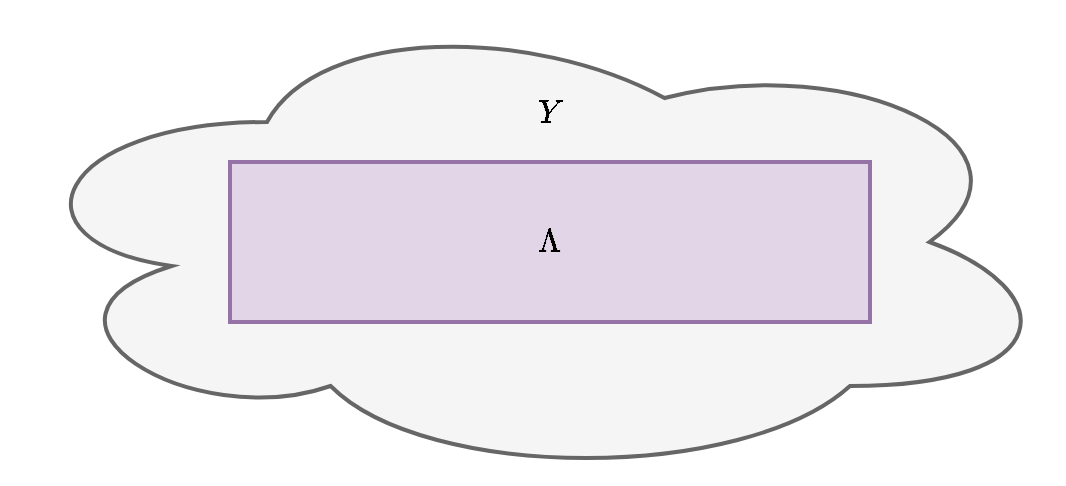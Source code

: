 <mxfile version="21.2.8" type="device">
  <diagram name="Page-1" id="xlzOW240HNQxo9FXsOTP">
    <mxGraphModel dx="954" dy="604" grid="1" gridSize="10" guides="1" tooltips="1" connect="1" arrows="1" fold="1" page="1" pageScale="1" pageWidth="827" pageHeight="1169" math="1" shadow="0">
      <root>
        <mxCell id="0" />
        <mxCell id="1" parent="0" />
        <mxCell id="XXmutrHDOnngH18tbNGO-2" value="" style="ellipse;shape=cloud;whiteSpace=wrap;html=1;fillColor=#f5f5f5;fontColor=#333333;strokeColor=#666666;strokeWidth=2;" parent="1" vertex="1">
          <mxGeometry x="140" y="240" width="530" height="240" as="geometry" />
        </mxCell>
        <mxCell id="XXmutrHDOnngH18tbNGO-5" value="&lt;font style=&quot;font-size: 14px;&quot;&gt;`Y`&lt;/font&gt;" style="text;html=1;strokeColor=none;fillColor=none;align=center;verticalAlign=middle;whiteSpace=wrap;rounded=0;" parent="1" vertex="1">
          <mxGeometry x="384" y="280" width="60" height="30" as="geometry" />
        </mxCell>
        <mxCell id="SpzRePAwpA51yEDYF4Kv-1" value="" style="rounded=0;whiteSpace=wrap;html=1;fillColor=#e1d5e7;strokeColor=#9673a6;strokeWidth=2;" parent="1" vertex="1">
          <mxGeometry x="254" y="320" width="320" height="80" as="geometry" />
        </mxCell>
        <mxCell id="XXmutrHDOnngH18tbNGO-6" value="&lt;font style=&quot;font-size: 14px;&quot;&gt;`\Lambda`&lt;/font&gt;" style="text;html=1;strokeColor=none;fillColor=none;align=center;verticalAlign=middle;whiteSpace=wrap;rounded=0;" parent="1" vertex="1">
          <mxGeometry x="384" y="345" width="60" height="30" as="geometry" />
        </mxCell>
      </root>
    </mxGraphModel>
  </diagram>
</mxfile>
